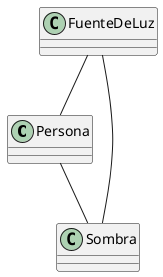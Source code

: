 @startuml

class Persona{
}

class FuenteDeLuz{
}


class Sombra{
}

FuenteDeLuz -- Persona
Persona -- Sombra
FuenteDeLuz -- Sombra

@enduml
